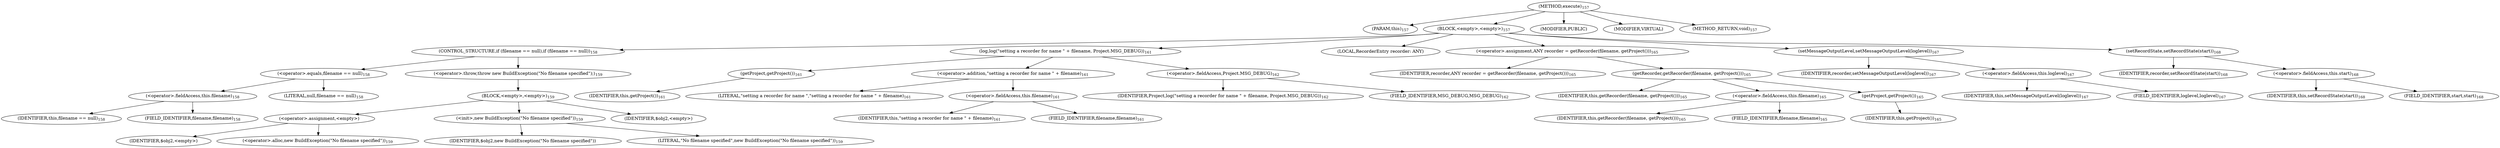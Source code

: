 digraph "execute" {  
"175" [label = <(METHOD,execute)<SUB>157</SUB>> ]
"8" [label = <(PARAM,this)<SUB>157</SUB>> ]
"176" [label = <(BLOCK,&lt;empty&gt;,&lt;empty&gt;)<SUB>157</SUB>> ]
"177" [label = <(CONTROL_STRUCTURE,if (filename == null),if (filename == null))<SUB>158</SUB>> ]
"178" [label = <(&lt;operator&gt;.equals,filename == null)<SUB>158</SUB>> ]
"179" [label = <(&lt;operator&gt;.fieldAccess,this.filename)<SUB>158</SUB>> ]
"180" [label = <(IDENTIFIER,this,filename == null)<SUB>158</SUB>> ]
"181" [label = <(FIELD_IDENTIFIER,filename,filename)<SUB>158</SUB>> ]
"182" [label = <(LITERAL,null,filename == null)<SUB>158</SUB>> ]
"183" [label = <(&lt;operator&gt;.throw,throw new BuildException(&quot;No filename specified&quot;);)<SUB>159</SUB>> ]
"184" [label = <(BLOCK,&lt;empty&gt;,&lt;empty&gt;)<SUB>159</SUB>> ]
"185" [label = <(&lt;operator&gt;.assignment,&lt;empty&gt;)> ]
"186" [label = <(IDENTIFIER,$obj2,&lt;empty&gt;)> ]
"187" [label = <(&lt;operator&gt;.alloc,new BuildException(&quot;No filename specified&quot;))<SUB>159</SUB>> ]
"188" [label = <(&lt;init&gt;,new BuildException(&quot;No filename specified&quot;))<SUB>159</SUB>> ]
"189" [label = <(IDENTIFIER,$obj2,new BuildException(&quot;No filename specified&quot;))> ]
"190" [label = <(LITERAL,&quot;No filename specified&quot;,new BuildException(&quot;No filename specified&quot;))<SUB>159</SUB>> ]
"191" [label = <(IDENTIFIER,$obj2,&lt;empty&gt;)> ]
"192" [label = <(log,log(&quot;setting a recorder for name &quot; + filename, Project.MSG_DEBUG))<SUB>161</SUB>> ]
"193" [label = <(getProject,getProject())<SUB>161</SUB>> ]
"7" [label = <(IDENTIFIER,this,getProject())<SUB>161</SUB>> ]
"194" [label = <(&lt;operator&gt;.addition,&quot;setting a recorder for name &quot; + filename)<SUB>161</SUB>> ]
"195" [label = <(LITERAL,&quot;setting a recorder for name &quot;,&quot;setting a recorder for name &quot; + filename)<SUB>161</SUB>> ]
"196" [label = <(&lt;operator&gt;.fieldAccess,this.filename)<SUB>161</SUB>> ]
"197" [label = <(IDENTIFIER,this,&quot;setting a recorder for name &quot; + filename)<SUB>161</SUB>> ]
"198" [label = <(FIELD_IDENTIFIER,filename,filename)<SUB>161</SUB>> ]
"199" [label = <(&lt;operator&gt;.fieldAccess,Project.MSG_DEBUG)<SUB>162</SUB>> ]
"200" [label = <(IDENTIFIER,Project,log(&quot;setting a recorder for name &quot; + filename, Project.MSG_DEBUG))<SUB>162</SUB>> ]
"201" [label = <(FIELD_IDENTIFIER,MSG_DEBUG,MSG_DEBUG)<SUB>162</SUB>> ]
"202" [label = <(LOCAL,RecorderEntry recorder: ANY)> ]
"203" [label = <(&lt;operator&gt;.assignment,ANY recorder = getRecorder(filename, getProject()))<SUB>165</SUB>> ]
"204" [label = <(IDENTIFIER,recorder,ANY recorder = getRecorder(filename, getProject()))<SUB>165</SUB>> ]
"205" [label = <(getRecorder,getRecorder(filename, getProject()))<SUB>165</SUB>> ]
"10" [label = <(IDENTIFIER,this,getRecorder(filename, getProject()))<SUB>165</SUB>> ]
"206" [label = <(&lt;operator&gt;.fieldAccess,this.filename)<SUB>165</SUB>> ]
"207" [label = <(IDENTIFIER,this,getRecorder(filename, getProject()))<SUB>165</SUB>> ]
"208" [label = <(FIELD_IDENTIFIER,filename,filename)<SUB>165</SUB>> ]
"209" [label = <(getProject,getProject())<SUB>165</SUB>> ]
"9" [label = <(IDENTIFIER,this,getProject())<SUB>165</SUB>> ]
"210" [label = <(setMessageOutputLevel,setMessageOutputLevel(loglevel))<SUB>167</SUB>> ]
"211" [label = <(IDENTIFIER,recorder,setMessageOutputLevel(loglevel))<SUB>167</SUB>> ]
"212" [label = <(&lt;operator&gt;.fieldAccess,this.loglevel)<SUB>167</SUB>> ]
"213" [label = <(IDENTIFIER,this,setMessageOutputLevel(loglevel))<SUB>167</SUB>> ]
"214" [label = <(FIELD_IDENTIFIER,loglevel,loglevel)<SUB>167</SUB>> ]
"215" [label = <(setRecordState,setRecordState(start))<SUB>168</SUB>> ]
"216" [label = <(IDENTIFIER,recorder,setRecordState(start))<SUB>168</SUB>> ]
"217" [label = <(&lt;operator&gt;.fieldAccess,this.start)<SUB>168</SUB>> ]
"218" [label = <(IDENTIFIER,this,setRecordState(start))<SUB>168</SUB>> ]
"219" [label = <(FIELD_IDENTIFIER,start,start)<SUB>168</SUB>> ]
"220" [label = <(MODIFIER,PUBLIC)> ]
"221" [label = <(MODIFIER,VIRTUAL)> ]
"222" [label = <(METHOD_RETURN,void)<SUB>157</SUB>> ]
  "175" -> "8" 
  "175" -> "176" 
  "175" -> "220" 
  "175" -> "221" 
  "175" -> "222" 
  "176" -> "177" 
  "176" -> "192" 
  "176" -> "202" 
  "176" -> "203" 
  "176" -> "210" 
  "176" -> "215" 
  "177" -> "178" 
  "177" -> "183" 
  "178" -> "179" 
  "178" -> "182" 
  "179" -> "180" 
  "179" -> "181" 
  "183" -> "184" 
  "184" -> "185" 
  "184" -> "188" 
  "184" -> "191" 
  "185" -> "186" 
  "185" -> "187" 
  "188" -> "189" 
  "188" -> "190" 
  "192" -> "193" 
  "192" -> "194" 
  "192" -> "199" 
  "193" -> "7" 
  "194" -> "195" 
  "194" -> "196" 
  "196" -> "197" 
  "196" -> "198" 
  "199" -> "200" 
  "199" -> "201" 
  "203" -> "204" 
  "203" -> "205" 
  "205" -> "10" 
  "205" -> "206" 
  "205" -> "209" 
  "206" -> "207" 
  "206" -> "208" 
  "209" -> "9" 
  "210" -> "211" 
  "210" -> "212" 
  "212" -> "213" 
  "212" -> "214" 
  "215" -> "216" 
  "215" -> "217" 
  "217" -> "218" 
  "217" -> "219" 
}
